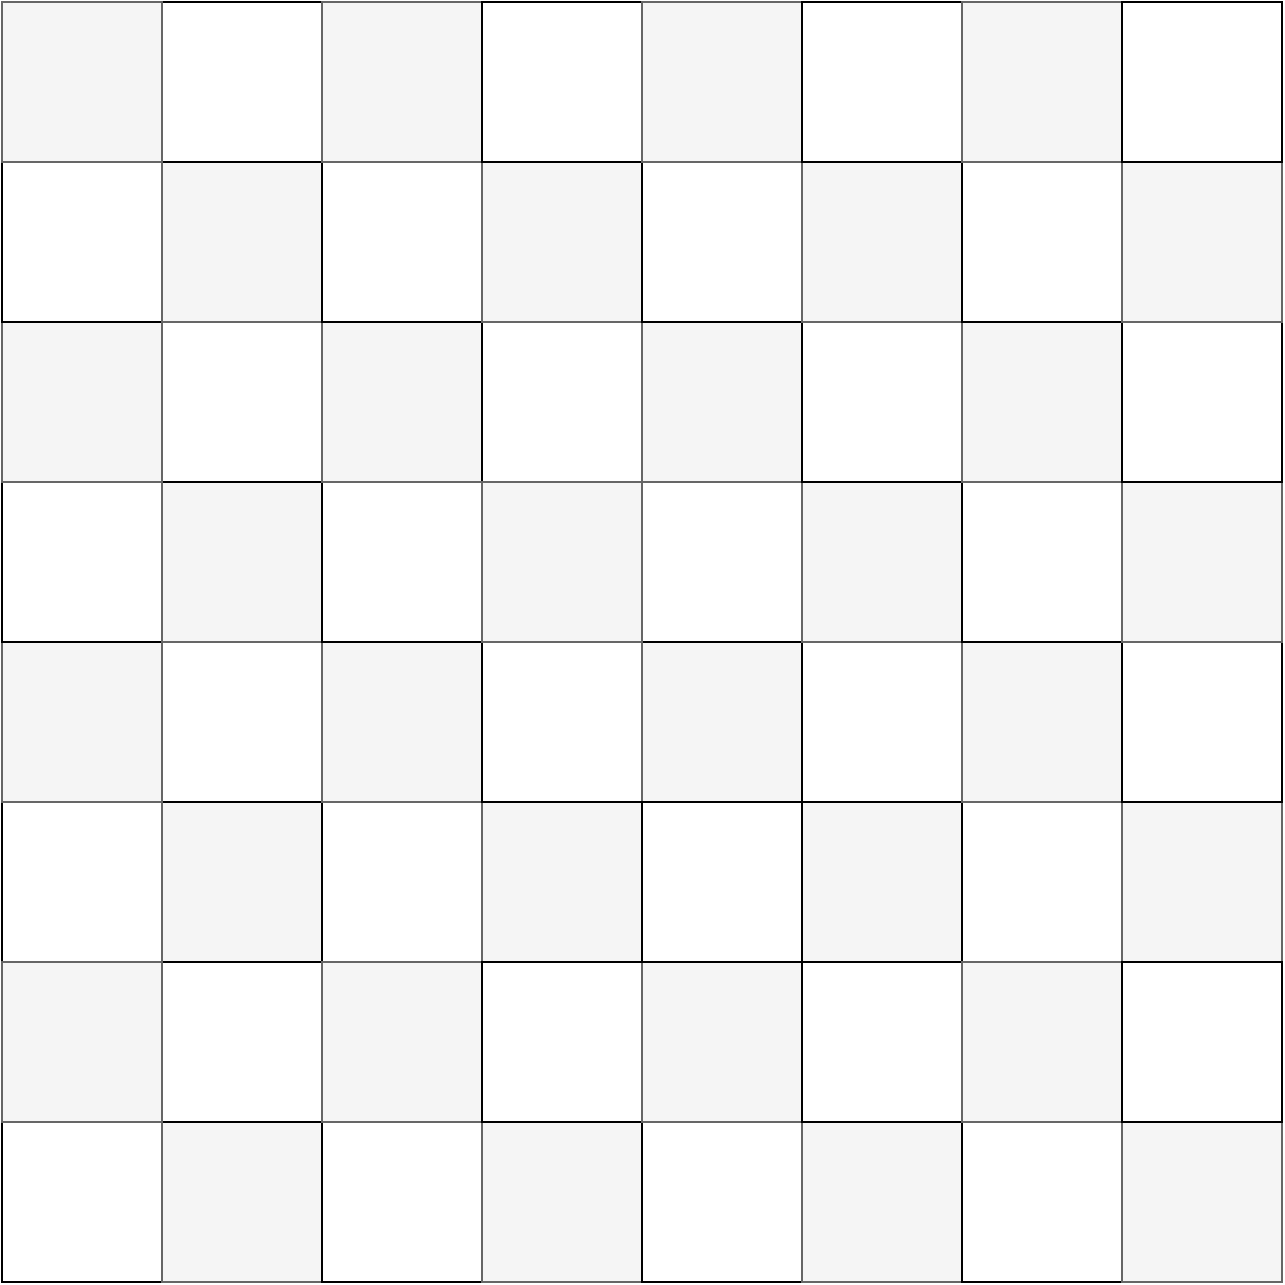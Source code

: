 <mxfile version="13.4.0" type="device"><diagram id="MlOylnqd6HXabBUIjDOF" name="Page-1"><mxGraphModel dx="1447" dy="668" grid="1" gridSize="10" guides="1" tooltips="1" connect="1" arrows="1" fold="1" page="1" pageScale="1" pageWidth="827" pageHeight="1169" math="0" shadow="0"><root><mxCell id="0"/><mxCell id="1" parent="0"/><mxCell id="mdn8hS4P0ezcWPF0cNNO-1" value="" style="rounded=0;whiteSpace=wrap;html=1;" parent="1" vertex="1"><mxGeometry x="80" y="440" width="80" height="80" as="geometry"/></mxCell><mxCell id="mdn8hS4P0ezcWPF0cNNO-2" value="" style="rounded=0;whiteSpace=wrap;html=1;fillColor=#f5f5f5;strokeColor=#666666;fontColor=#333333;" parent="1" vertex="1"><mxGeometry x="160" y="440" width="80" height="80" as="geometry"/></mxCell><mxCell id="mdn8hS4P0ezcWPF0cNNO-4" value="" style="rounded=0;whiteSpace=wrap;html=1;" parent="1" vertex="1"><mxGeometry x="240" y="440" width="80" height="80" as="geometry"/></mxCell><mxCell id="mdn8hS4P0ezcWPF0cNNO-5" value="" style="rounded=0;whiteSpace=wrap;html=1;fillColor=#f5f5f5;strokeColor=#666666;fontColor=#333333;" parent="1" vertex="1"><mxGeometry x="320" y="440" width="80" height="80" as="geometry"/></mxCell><mxCell id="mdn8hS4P0ezcWPF0cNNO-7" value="" style="rounded=0;whiteSpace=wrap;html=1;fillColor=#f5f5f5;strokeColor=#666666;fontColor=#333333;" parent="1" vertex="1"><mxGeometry x="480" y="440" width="80" height="80" as="geometry"/></mxCell><mxCell id="mdn8hS4P0ezcWPF0cNNO-8" value="" style="rounded=0;whiteSpace=wrap;html=1;" parent="1" vertex="1"><mxGeometry x="560" y="440" width="80" height="80" as="geometry"/></mxCell><mxCell id="mdn8hS4P0ezcWPF0cNNO-9" value="" style="rounded=0;whiteSpace=wrap;html=1;fillColor=#f5f5f5;strokeColor=#666666;fontColor=#333333;" parent="1" vertex="1"><mxGeometry x="640" y="440" width="80" height="80" as="geometry"/></mxCell><mxCell id="mdn8hS4P0ezcWPF0cNNO-10" value="" style="rounded=0;whiteSpace=wrap;html=1;" parent="1" vertex="1"><mxGeometry x="160" y="360" width="80" height="80" as="geometry"/></mxCell><mxCell id="mdn8hS4P0ezcWPF0cNNO-11" value="" style="rounded=0;whiteSpace=wrap;html=1;fillColor=#f5f5f5;strokeColor=#666666;fontColor=#333333;" parent="1" vertex="1"><mxGeometry x="240" y="360" width="80" height="80" as="geometry"/></mxCell><mxCell id="mdn8hS4P0ezcWPF0cNNO-12" value="" style="rounded=0;whiteSpace=wrap;html=1;" parent="1" vertex="1"><mxGeometry x="320" y="360" width="80" height="80" as="geometry"/></mxCell><mxCell id="mdn8hS4P0ezcWPF0cNNO-13" value="" style="rounded=0;whiteSpace=wrap;html=1;fillColor=#f5f5f5;strokeColor=#666666;fontColor=#333333;" parent="1" vertex="1"><mxGeometry x="400" y="360" width="80" height="80" as="geometry"/></mxCell><mxCell id="mdn8hS4P0ezcWPF0cNNO-14" value="" style="rounded=0;whiteSpace=wrap;html=1;" parent="1" vertex="1"><mxGeometry x="480" y="360" width="80" height="80" as="geometry"/></mxCell><mxCell id="mdn8hS4P0ezcWPF0cNNO-15" value="" style="rounded=0;whiteSpace=wrap;html=1;fillColor=#f5f5f5;strokeColor=#666666;fontColor=#333333;" parent="1" vertex="1"><mxGeometry x="560" y="360" width="80" height="80" as="geometry"/></mxCell><mxCell id="mdn8hS4P0ezcWPF0cNNO-16" value="" style="rounded=0;whiteSpace=wrap;html=1;" parent="1" vertex="1"><mxGeometry x="640" y="360" width="80" height="80" as="geometry"/></mxCell><mxCell id="mdn8hS4P0ezcWPF0cNNO-17" value="" style="rounded=0;whiteSpace=wrap;html=1;fillColor=#f5f5f5;strokeColor=#666666;fontColor=#333333;" parent="1" vertex="1"><mxGeometry x="80" y="360" width="80" height="80" as="geometry"/></mxCell><mxCell id="mdn8hS4P0ezcWPF0cNNO-18" value="" style="rounded=0;whiteSpace=wrap;html=1;" parent="1" vertex="1"><mxGeometry x="80" y="280" width="80" height="80" as="geometry"/></mxCell><mxCell id="mdn8hS4P0ezcWPF0cNNO-19" value="" style="rounded=0;whiteSpace=wrap;html=1;fillColor=#f5f5f5;strokeColor=#666666;fontColor=#333333;" parent="1" vertex="1"><mxGeometry x="160" y="280" width="80" height="80" as="geometry"/></mxCell><mxCell id="mdn8hS4P0ezcWPF0cNNO-20" value="" style="rounded=0;whiteSpace=wrap;html=1;" parent="1" vertex="1"><mxGeometry x="240" y="280" width="80" height="80" as="geometry"/></mxCell><mxCell id="mdn8hS4P0ezcWPF0cNNO-22" value="" style="rounded=0;whiteSpace=wrap;html=1;" parent="1" vertex="1"><mxGeometry x="400" y="280" width="80" height="80" as="geometry"/></mxCell><mxCell id="mdn8hS4P0ezcWPF0cNNO-23" value="" style="rounded=0;whiteSpace=wrap;html=1;fillColor=#f5f5f5;strokeColor=#666666;fontColor=#333333;" parent="1" vertex="1"><mxGeometry x="480" y="280" width="80" height="80" as="geometry"/></mxCell><mxCell id="mdn8hS4P0ezcWPF0cNNO-24" value="" style="rounded=0;whiteSpace=wrap;html=1;" parent="1" vertex="1"><mxGeometry x="560" y="280" width="80" height="80" as="geometry"/></mxCell><mxCell id="mdn8hS4P0ezcWPF0cNNO-25" value="" style="rounded=0;whiteSpace=wrap;html=1;fillColor=#f5f5f5;strokeColor=#666666;fontColor=#333333;" parent="1" vertex="1"><mxGeometry x="640" y="280" width="80" height="80" as="geometry"/></mxCell><mxCell id="mdn8hS4P0ezcWPF0cNNO-26" value="" style="rounded=0;whiteSpace=wrap;html=1;" parent="1" vertex="1"><mxGeometry x="160" y="200" width="80" height="80" as="geometry"/></mxCell><mxCell id="mdn8hS4P0ezcWPF0cNNO-27" value="" style="rounded=0;whiteSpace=wrap;html=1;fillColor=#f5f5f5;strokeColor=#666666;fontColor=#333333;" parent="1" vertex="1"><mxGeometry x="240" y="200" width="80" height="80" as="geometry"/></mxCell><mxCell id="mdn8hS4P0ezcWPF0cNNO-28" value="" style="rounded=0;whiteSpace=wrap;html=1;" parent="1" vertex="1"><mxGeometry x="320" y="200" width="80" height="80" as="geometry"/></mxCell><mxCell id="mdn8hS4P0ezcWPF0cNNO-29" value="" style="rounded=0;whiteSpace=wrap;html=1;fillColor=#f5f5f5;strokeColor=#666666;fontColor=#333333;" parent="1" vertex="1"><mxGeometry x="400" y="200" width="80" height="80" as="geometry"/></mxCell><mxCell id="mdn8hS4P0ezcWPF0cNNO-30" value="" style="rounded=0;whiteSpace=wrap;html=1;" parent="1" vertex="1"><mxGeometry x="480" y="200" width="80" height="80" as="geometry"/></mxCell><mxCell id="mdn8hS4P0ezcWPF0cNNO-31" value="" style="rounded=0;whiteSpace=wrap;html=1;fillColor=#f5f5f5;strokeColor=#666666;fontColor=#333333;" parent="1" vertex="1"><mxGeometry x="560" y="200" width="80" height="80" as="geometry"/></mxCell><mxCell id="mdn8hS4P0ezcWPF0cNNO-32" value="" style="rounded=0;whiteSpace=wrap;html=1;" parent="1" vertex="1"><mxGeometry x="640" y="200" width="80" height="80" as="geometry"/></mxCell><mxCell id="mdn8hS4P0ezcWPF0cNNO-33" value="" style="rounded=0;whiteSpace=wrap;html=1;fillColor=#f5f5f5;strokeColor=#666666;fontColor=#333333;" parent="1" vertex="1"><mxGeometry x="80" y="200" width="80" height="80" as="geometry"/></mxCell><mxCell id="mdn8hS4P0ezcWPF0cNNO-34" value="" style="rounded=0;whiteSpace=wrap;html=1;" parent="1" vertex="1"><mxGeometry x="80" y="120" width="80" height="80" as="geometry"/></mxCell><mxCell id="mdn8hS4P0ezcWPF0cNNO-35" value="" style="rounded=0;whiteSpace=wrap;html=1;fillColor=#f5f5f5;strokeColor=#666666;fontColor=#333333;" parent="1" vertex="1"><mxGeometry x="160" y="120" width="80" height="80" as="geometry"/></mxCell><mxCell id="mdn8hS4P0ezcWPF0cNNO-36" value="" style="rounded=0;whiteSpace=wrap;html=1;" parent="1" vertex="1"><mxGeometry x="240" y="120" width="80" height="80" as="geometry"/></mxCell><mxCell id="mdn8hS4P0ezcWPF0cNNO-37" value="" style="rounded=0;whiteSpace=wrap;html=1;fillColor=#f5f5f5;strokeColor=#666666;fontColor=#333333;" parent="1" vertex="1"><mxGeometry x="320" y="120" width="80" height="80" as="geometry"/></mxCell><mxCell id="mdn8hS4P0ezcWPF0cNNO-38" value="" style="rounded=0;whiteSpace=wrap;html=1;" parent="1" vertex="1"><mxGeometry x="400" y="120" width="80" height="80" as="geometry"/></mxCell><mxCell id="mdn8hS4P0ezcWPF0cNNO-39" value="" style="rounded=0;whiteSpace=wrap;html=1;fillColor=#f5f5f5;strokeColor=#666666;fontColor=#333333;" parent="1" vertex="1"><mxGeometry x="480" y="120" width="80" height="80" as="geometry"/></mxCell><mxCell id="mdn8hS4P0ezcWPF0cNNO-40" value="" style="rounded=0;whiteSpace=wrap;html=1;" parent="1" vertex="1"><mxGeometry x="560" y="120" width="80" height="80" as="geometry"/></mxCell><mxCell id="mdn8hS4P0ezcWPF0cNNO-41" value="" style="rounded=0;whiteSpace=wrap;html=1;fillColor=#f5f5f5;strokeColor=#666666;fontColor=#333333;" parent="1" vertex="1"><mxGeometry x="640" y="120" width="80" height="80" as="geometry"/></mxCell><mxCell id="mdn8hS4P0ezcWPF0cNNO-42" value="" style="rounded=0;whiteSpace=wrap;html=1;" parent="1" vertex="1"><mxGeometry x="160" y="40" width="80" height="80" as="geometry"/></mxCell><mxCell id="mdn8hS4P0ezcWPF0cNNO-43" value="" style="rounded=0;whiteSpace=wrap;html=1;fillColor=#f5f5f5;strokeColor=#666666;fontColor=#333333;" parent="1" vertex="1"><mxGeometry x="240" y="40" width="80" height="80" as="geometry"/></mxCell><mxCell id="mdn8hS4P0ezcWPF0cNNO-44" value="" style="rounded=0;whiteSpace=wrap;html=1;" parent="1" vertex="1"><mxGeometry x="320" y="40" width="80" height="80" as="geometry"/></mxCell><mxCell id="mdn8hS4P0ezcWPF0cNNO-45" value="" style="rounded=0;whiteSpace=wrap;html=1;fillColor=#f5f5f5;strokeColor=#666666;fontColor=#333333;" parent="1" vertex="1"><mxGeometry x="400" y="40" width="80" height="80" as="geometry"/></mxCell><mxCell id="mdn8hS4P0ezcWPF0cNNO-46" value="" style="rounded=0;whiteSpace=wrap;html=1;" parent="1" vertex="1"><mxGeometry x="480" y="40" width="80" height="80" as="geometry"/></mxCell><mxCell id="mdn8hS4P0ezcWPF0cNNO-47" value="" style="rounded=0;whiteSpace=wrap;html=1;fillColor=#f5f5f5;strokeColor=#666666;fontColor=#333333;" parent="1" vertex="1"><mxGeometry x="560" y="40" width="80" height="80" as="geometry"/></mxCell><mxCell id="mdn8hS4P0ezcWPF0cNNO-48" value="" style="rounded=0;whiteSpace=wrap;html=1;" parent="1" vertex="1"><mxGeometry x="640" y="40" width="80" height="80" as="geometry"/></mxCell><mxCell id="mdn8hS4P0ezcWPF0cNNO-49" value="" style="rounded=0;whiteSpace=wrap;html=1;fillColor=#f5f5f5;strokeColor=#666666;fontColor=#333333;" parent="1" vertex="1"><mxGeometry x="80" y="40" width="80" height="80" as="geometry"/></mxCell><mxCell id="mdn8hS4P0ezcWPF0cNNO-50" value="" style="rounded=0;whiteSpace=wrap;html=1;" parent="1" vertex="1"><mxGeometry x="80" y="600" width="80" height="80" as="geometry"/></mxCell><mxCell id="mdn8hS4P0ezcWPF0cNNO-51" value="" style="rounded=0;whiteSpace=wrap;html=1;fillColor=#f5f5f5;strokeColor=#666666;fontColor=#333333;" parent="1" vertex="1"><mxGeometry x="160" y="600" width="80" height="80" as="geometry"/></mxCell><mxCell id="mdn8hS4P0ezcWPF0cNNO-52" value="" style="rounded=0;whiteSpace=wrap;html=1;" parent="1" vertex="1"><mxGeometry x="240" y="600" width="80" height="80" as="geometry"/></mxCell><mxCell id="mdn8hS4P0ezcWPF0cNNO-53" value="" style="rounded=0;whiteSpace=wrap;html=1;fillColor=#f5f5f5;strokeColor=#666666;fontColor=#333333;" parent="1" vertex="1"><mxGeometry x="320" y="600" width="80" height="80" as="geometry"/></mxCell><mxCell id="mdn8hS4P0ezcWPF0cNNO-54" value="" style="rounded=0;whiteSpace=wrap;html=1;" parent="1" vertex="1"><mxGeometry x="400" y="600" width="80" height="80" as="geometry"/></mxCell><mxCell id="mdn8hS4P0ezcWPF0cNNO-55" value="" style="rounded=0;whiteSpace=wrap;html=1;fillColor=#f5f5f5;strokeColor=#666666;fontColor=#333333;" parent="1" vertex="1"><mxGeometry x="480" y="600" width="80" height="80" as="geometry"/></mxCell><mxCell id="mdn8hS4P0ezcWPF0cNNO-56" value="" style="rounded=0;whiteSpace=wrap;html=1;" parent="1" vertex="1"><mxGeometry x="560" y="600" width="80" height="80" as="geometry"/></mxCell><mxCell id="mdn8hS4P0ezcWPF0cNNO-57" value="" style="rounded=0;whiteSpace=wrap;html=1;fillColor=#f5f5f5;strokeColor=#666666;fontColor=#333333;" parent="1" vertex="1"><mxGeometry x="640" y="600" width="80" height="80" as="geometry"/></mxCell><mxCell id="mdn8hS4P0ezcWPF0cNNO-58" value="" style="rounded=0;whiteSpace=wrap;html=1;" parent="1" vertex="1"><mxGeometry x="160" y="520" width="80" height="80" as="geometry"/></mxCell><mxCell id="mdn8hS4P0ezcWPF0cNNO-59" value="" style="rounded=0;whiteSpace=wrap;html=1;fillColor=#f5f5f5;strokeColor=#666666;fontColor=#333333;" parent="1" vertex="1"><mxGeometry x="240" y="520" width="80" height="80" as="geometry"/></mxCell><mxCell id="mdn8hS4P0ezcWPF0cNNO-60" value="" style="rounded=0;whiteSpace=wrap;html=1;" parent="1" vertex="1"><mxGeometry x="320" y="520" width="80" height="80" as="geometry"/></mxCell><mxCell id="mdn8hS4P0ezcWPF0cNNO-61" value="" style="rounded=0;whiteSpace=wrap;html=1;fillColor=#f5f5f5;strokeColor=#666666;fontColor=#333333;" parent="1" vertex="1"><mxGeometry x="400" y="520" width="80" height="80" as="geometry"/></mxCell><mxCell id="mdn8hS4P0ezcWPF0cNNO-62" value="" style="rounded=0;whiteSpace=wrap;html=1;" parent="1" vertex="1"><mxGeometry x="480" y="520" width="80" height="80" as="geometry"/></mxCell><mxCell id="mdn8hS4P0ezcWPF0cNNO-63" value="" style="rounded=0;whiteSpace=wrap;html=1;fillColor=#f5f5f5;strokeColor=#666666;fontColor=#333333;" parent="1" vertex="1"><mxGeometry x="560" y="520" width="80" height="80" as="geometry"/></mxCell><mxCell id="mdn8hS4P0ezcWPF0cNNO-64" value="" style="rounded=0;whiteSpace=wrap;html=1;" parent="1" vertex="1"><mxGeometry x="640" y="520" width="80" height="80" as="geometry"/></mxCell><mxCell id="mdn8hS4P0ezcWPF0cNNO-65" value="" style="rounded=0;whiteSpace=wrap;html=1;fillColor=#f5f5f5;strokeColor=#666666;fontColor=#333333;" parent="1" vertex="1"><mxGeometry x="80" y="520" width="80" height="80" as="geometry"/></mxCell><mxCell id="hYkM8MYd3yvWlSlon2Ph-30" value="" style="rounded=0;whiteSpace=wrap;html=1;fillColor=#f5f5f5;strokeColor=#666666;fontColor=#333333;" vertex="1" parent="1"><mxGeometry x="320" y="280" width="80" height="80" as="geometry"/></mxCell><mxCell id="hYkM8MYd3yvWlSlon2Ph-31" value="" style="rounded=0;whiteSpace=wrap;html=1;" vertex="1" parent="1"><mxGeometry x="400" y="440" width="80" height="80" as="geometry"/></mxCell></root></mxGraphModel></diagram></mxfile>